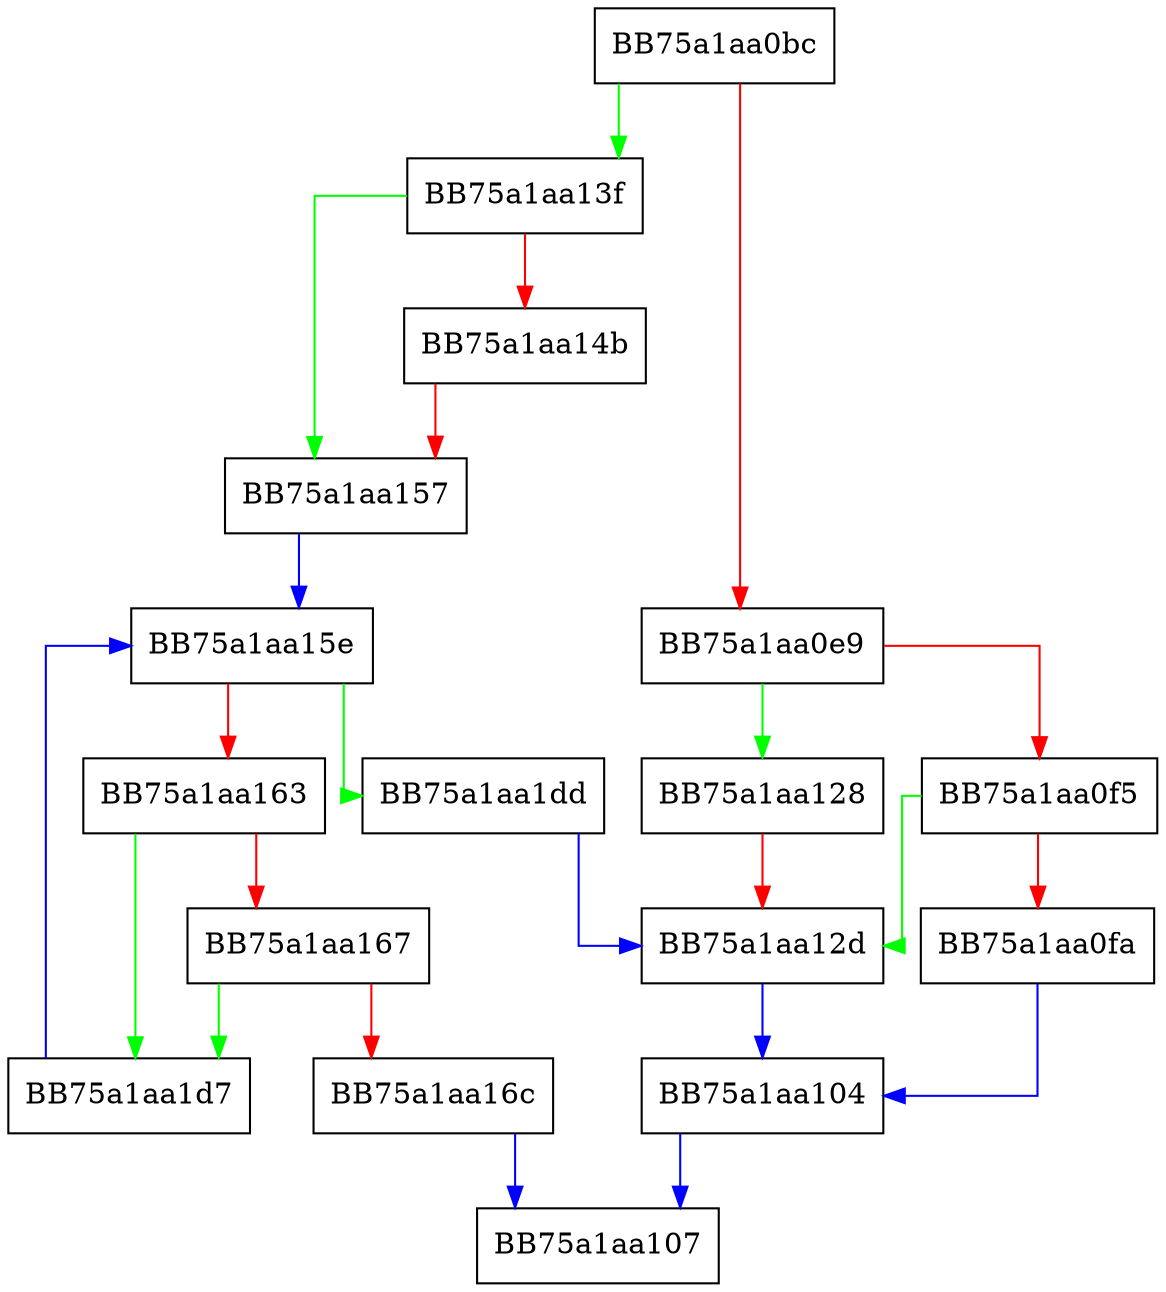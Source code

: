 digraph sigshafromrecid {
  node [shape="box"];
  graph [splines=ortho];
  BB75a1aa0bc -> BB75a1aa13f [color="green"];
  BB75a1aa0bc -> BB75a1aa0e9 [color="red"];
  BB75a1aa0e9 -> BB75a1aa128 [color="green"];
  BB75a1aa0e9 -> BB75a1aa0f5 [color="red"];
  BB75a1aa0f5 -> BB75a1aa12d [color="green"];
  BB75a1aa0f5 -> BB75a1aa0fa [color="red"];
  BB75a1aa0fa -> BB75a1aa104 [color="blue"];
  BB75a1aa104 -> BB75a1aa107 [color="blue"];
  BB75a1aa128 -> BB75a1aa12d [color="red"];
  BB75a1aa12d -> BB75a1aa104 [color="blue"];
  BB75a1aa13f -> BB75a1aa157 [color="green"];
  BB75a1aa13f -> BB75a1aa14b [color="red"];
  BB75a1aa14b -> BB75a1aa157 [color="red"];
  BB75a1aa157 -> BB75a1aa15e [color="blue"];
  BB75a1aa15e -> BB75a1aa1dd [color="green"];
  BB75a1aa15e -> BB75a1aa163 [color="red"];
  BB75a1aa163 -> BB75a1aa1d7 [color="green"];
  BB75a1aa163 -> BB75a1aa167 [color="red"];
  BB75a1aa167 -> BB75a1aa1d7 [color="green"];
  BB75a1aa167 -> BB75a1aa16c [color="red"];
  BB75a1aa16c -> BB75a1aa107 [color="blue"];
  BB75a1aa1d7 -> BB75a1aa15e [color="blue"];
  BB75a1aa1dd -> BB75a1aa12d [color="blue"];
}
